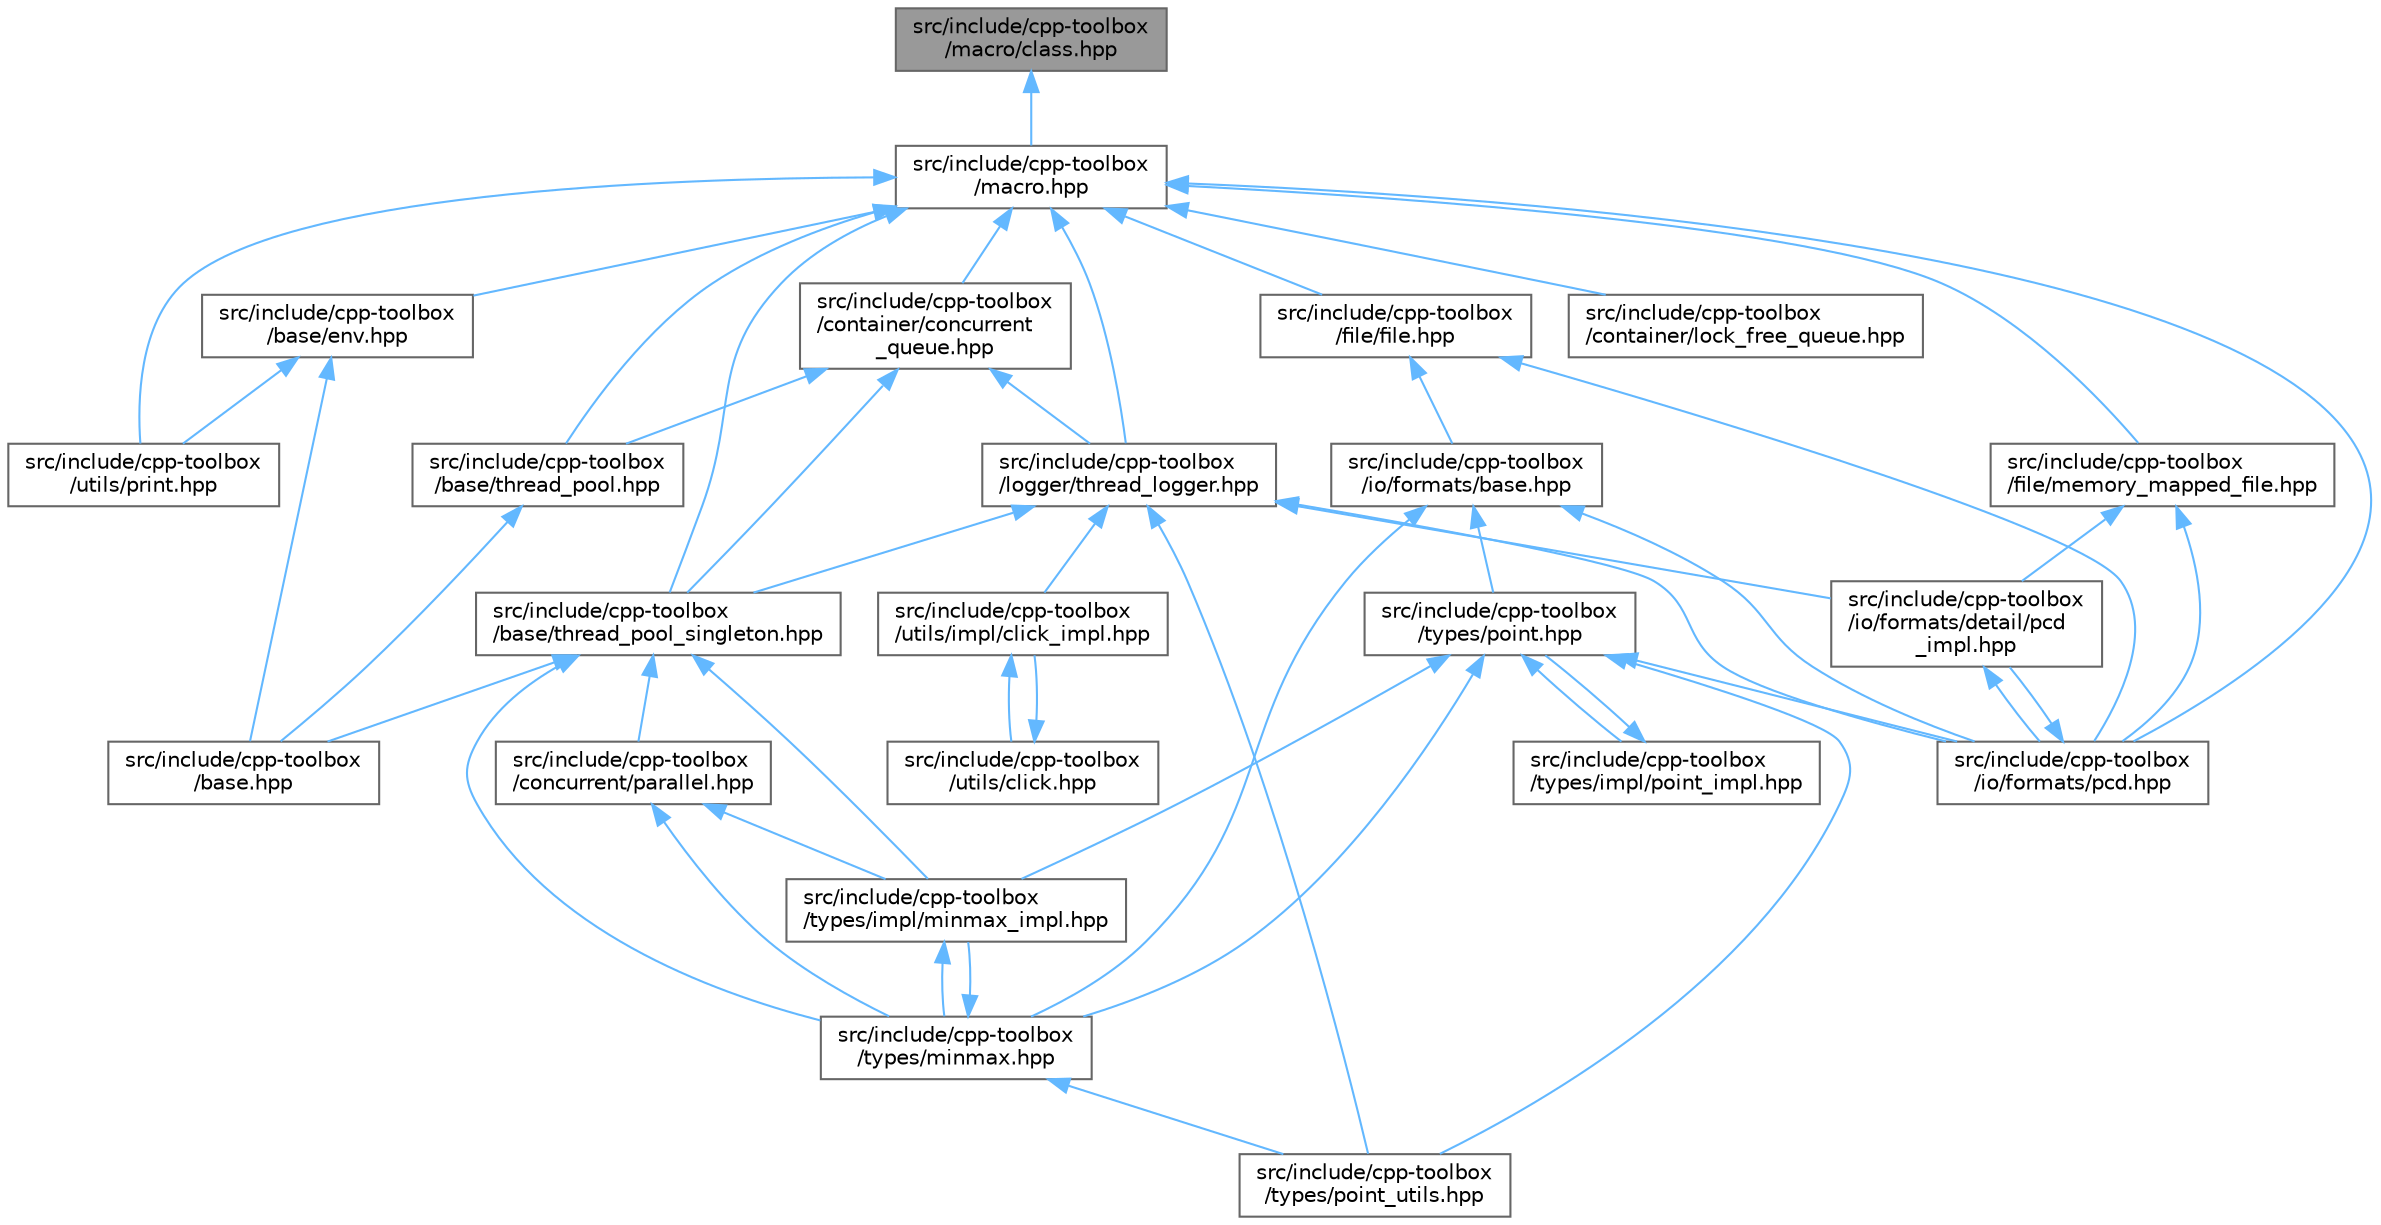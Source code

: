 digraph "src/include/cpp-toolbox/macro/class.hpp"
{
 // LATEX_PDF_SIZE
  bgcolor="transparent";
  edge [fontname=Helvetica,fontsize=10,labelfontname=Helvetica,labelfontsize=10];
  node [fontname=Helvetica,fontsize=10,shape=box,height=0.2,width=0.4];
  Node1 [id="Node000001",label="src/include/cpp-toolbox\l/macro/class.hpp",height=0.2,width=0.4,color="gray40", fillcolor="grey60", style="filled", fontcolor="black",tooltip=" "];
  Node1 -> Node2 [id="edge1_Node000001_Node000002",dir="back",color="steelblue1",style="solid",tooltip=" "];
  Node2 [id="Node000002",label="src/include/cpp-toolbox\l/macro.hpp",height=0.2,width=0.4,color="grey40", fillcolor="white", style="filled",URL="$macro_8hpp.html",tooltip="通用的编译器、平台、架构检测和实用宏定义 / Common macros for compiler, platform, architecture detection and utility macro..."];
  Node2 -> Node3 [id="edge2_Node000002_Node000003",dir="back",color="steelblue1",style="solid",tooltip=" "];
  Node3 [id="Node000003",label="src/include/cpp-toolbox\l/base/env.hpp",height=0.2,width=0.4,color="grey40", fillcolor="white", style="filled",URL="$env_8hpp.html",tooltip=" "];
  Node3 -> Node4 [id="edge3_Node000003_Node000004",dir="back",color="steelblue1",style="solid",tooltip=" "];
  Node4 [id="Node000004",label="src/include/cpp-toolbox\l/base.hpp",height=0.2,width=0.4,color="grey40", fillcolor="white", style="filled",URL="$base_8hpp.html",tooltip=" "];
  Node3 -> Node5 [id="edge4_Node000003_Node000005",dir="back",color="steelblue1",style="solid",tooltip=" "];
  Node5 [id="Node000005",label="src/include/cpp-toolbox\l/utils/print.hpp",height=0.2,width=0.4,color="grey40", fillcolor="white", style="filled",URL="$print_8hpp.html",tooltip=" "];
  Node2 -> Node6 [id="edge5_Node000002_Node000006",dir="back",color="steelblue1",style="solid",tooltip=" "];
  Node6 [id="Node000006",label="src/include/cpp-toolbox\l/base/thread_pool.hpp",height=0.2,width=0.4,color="grey40", fillcolor="white", style="filled",URL="$thread__pool_8hpp.html",tooltip=" "];
  Node6 -> Node4 [id="edge6_Node000006_Node000004",dir="back",color="steelblue1",style="solid",tooltip=" "];
  Node2 -> Node7 [id="edge7_Node000002_Node000007",dir="back",color="steelblue1",style="solid",tooltip=" "];
  Node7 [id="Node000007",label="src/include/cpp-toolbox\l/base/thread_pool_singleton.hpp",height=0.2,width=0.4,color="grey40", fillcolor="white", style="filled",URL="$thread__pool__singleton_8hpp.html",tooltip=" "];
  Node7 -> Node4 [id="edge8_Node000007_Node000004",dir="back",color="steelblue1",style="solid",tooltip=" "];
  Node7 -> Node8 [id="edge9_Node000007_Node000008",dir="back",color="steelblue1",style="solid",tooltip=" "];
  Node8 [id="Node000008",label="src/include/cpp-toolbox\l/concurrent/parallel.hpp",height=0.2,width=0.4,color="grey40", fillcolor="white", style="filled",URL="$parallel_8hpp.html",tooltip=" "];
  Node8 -> Node9 [id="edge10_Node000008_Node000009",dir="back",color="steelblue1",style="solid",tooltip=" "];
  Node9 [id="Node000009",label="src/include/cpp-toolbox\l/types/impl/minmax_impl.hpp",height=0.2,width=0.4,color="grey40", fillcolor="white", style="filled",URL="$minmax__impl_8hpp.html",tooltip=" "];
  Node9 -> Node10 [id="edge11_Node000009_Node000010",dir="back",color="steelblue1",style="solid",tooltip=" "];
  Node10 [id="Node000010",label="src/include/cpp-toolbox\l/types/minmax.hpp",height=0.2,width=0.4,color="grey40", fillcolor="white", style="filled",URL="$minmax_8hpp.html",tooltip=" "];
  Node10 -> Node9 [id="edge12_Node000010_Node000009",dir="back",color="steelblue1",style="solid",tooltip=" "];
  Node10 -> Node11 [id="edge13_Node000010_Node000011",dir="back",color="steelblue1",style="solid",tooltip=" "];
  Node11 [id="Node000011",label="src/include/cpp-toolbox\l/types/point_utils.hpp",height=0.2,width=0.4,color="grey40", fillcolor="white", style="filled",URL="$point__utils_8hpp.html",tooltip=" "];
  Node8 -> Node10 [id="edge14_Node000008_Node000010",dir="back",color="steelblue1",style="solid",tooltip=" "];
  Node7 -> Node9 [id="edge15_Node000007_Node000009",dir="back",color="steelblue1",style="solid",tooltip=" "];
  Node7 -> Node10 [id="edge16_Node000007_Node000010",dir="back",color="steelblue1",style="solid",tooltip=" "];
  Node2 -> Node12 [id="edge17_Node000002_Node000012",dir="back",color="steelblue1",style="solid",tooltip=" "];
  Node12 [id="Node000012",label="src/include/cpp-toolbox\l/container/concurrent\l_queue.hpp",height=0.2,width=0.4,color="grey40", fillcolor="white", style="filled",URL="$concurrent__queue_8hpp.html",tooltip=" "];
  Node12 -> Node6 [id="edge18_Node000012_Node000006",dir="back",color="steelblue1",style="solid",tooltip=" "];
  Node12 -> Node7 [id="edge19_Node000012_Node000007",dir="back",color="steelblue1",style="solid",tooltip=" "];
  Node12 -> Node13 [id="edge20_Node000012_Node000013",dir="back",color="steelblue1",style="solid",tooltip=" "];
  Node13 [id="Node000013",label="src/include/cpp-toolbox\l/logger/thread_logger.hpp",height=0.2,width=0.4,color="grey40", fillcolor="white", style="filled",URL="$thread__logger_8hpp.html",tooltip=" "];
  Node13 -> Node7 [id="edge21_Node000013_Node000007",dir="back",color="steelblue1",style="solid",tooltip=" "];
  Node13 -> Node14 [id="edge22_Node000013_Node000014",dir="back",color="steelblue1",style="solid",tooltip=" "];
  Node14 [id="Node000014",label="src/include/cpp-toolbox\l/io/formats/detail/pcd\l_impl.hpp",height=0.2,width=0.4,color="grey40", fillcolor="white", style="filled",URL="$pcd__impl_8hpp.html",tooltip="此文件包含 pcd_format_t 的模板实现/This file contains the template implementations for pcd_format_t"];
  Node14 -> Node15 [id="edge23_Node000014_Node000015",dir="back",color="steelblue1",style="solid",tooltip=" "];
  Node15 [id="Node000015",label="src/include/cpp-toolbox\l/io/formats/pcd.hpp",height=0.2,width=0.4,color="grey40", fillcolor="white", style="filled",URL="$pcd_8hpp.html",tooltip=" "];
  Node15 -> Node14 [id="edge24_Node000015_Node000014",dir="back",color="steelblue1",style="solid",tooltip=" "];
  Node13 -> Node15 [id="edge25_Node000013_Node000015",dir="back",color="steelblue1",style="solid",tooltip=" "];
  Node13 -> Node11 [id="edge26_Node000013_Node000011",dir="back",color="steelblue1",style="solid",tooltip=" "];
  Node13 -> Node16 [id="edge27_Node000013_Node000016",dir="back",color="steelblue1",style="solid",tooltip=" "];
  Node16 [id="Node000016",label="src/include/cpp-toolbox\l/utils/impl/click_impl.hpp",height=0.2,width=0.4,color="grey40", fillcolor="white", style="filled",URL="$click__impl_8hpp.html",tooltip=" "];
  Node16 -> Node17 [id="edge28_Node000016_Node000017",dir="back",color="steelblue1",style="solid",tooltip=" "];
  Node17 [id="Node000017",label="src/include/cpp-toolbox\l/utils/click.hpp",height=0.2,width=0.4,color="grey40", fillcolor="white", style="filled",URL="$click_8hpp.html",tooltip=" "];
  Node17 -> Node16 [id="edge29_Node000017_Node000016",dir="back",color="steelblue1",style="solid",tooltip=" "];
  Node2 -> Node18 [id="edge30_Node000002_Node000018",dir="back",color="steelblue1",style="solid",tooltip=" "];
  Node18 [id="Node000018",label="src/include/cpp-toolbox\l/container/lock_free_queue.hpp",height=0.2,width=0.4,color="grey40", fillcolor="white", style="filled",URL="$lock__free__queue_8hpp.html",tooltip=" "];
  Node2 -> Node19 [id="edge31_Node000002_Node000019",dir="back",color="steelblue1",style="solid",tooltip=" "];
  Node19 [id="Node000019",label="src/include/cpp-toolbox\l/file/file.hpp",height=0.2,width=0.4,color="grey40", fillcolor="white", style="filled",URL="$file_8hpp.html",tooltip=" "];
  Node19 -> Node20 [id="edge32_Node000019_Node000020",dir="back",color="steelblue1",style="solid",tooltip=" "];
  Node20 [id="Node000020",label="src/include/cpp-toolbox\l/io/formats/base.hpp",height=0.2,width=0.4,color="grey40", fillcolor="white", style="filled",URL="$io_2formats_2base_8hpp.html",tooltip=" "];
  Node20 -> Node15 [id="edge33_Node000020_Node000015",dir="back",color="steelblue1",style="solid",tooltip=" "];
  Node20 -> Node10 [id="edge34_Node000020_Node000010",dir="back",color="steelblue1",style="solid",tooltip=" "];
  Node20 -> Node21 [id="edge35_Node000020_Node000021",dir="back",color="steelblue1",style="solid",tooltip=" "];
  Node21 [id="Node000021",label="src/include/cpp-toolbox\l/types/point.hpp",height=0.2,width=0.4,color="grey40", fillcolor="white", style="filled",URL="$point_8hpp.html",tooltip=" "];
  Node21 -> Node15 [id="edge36_Node000021_Node000015",dir="back",color="steelblue1",style="solid",tooltip=" "];
  Node21 -> Node9 [id="edge37_Node000021_Node000009",dir="back",color="steelblue1",style="solid",tooltip=" "];
  Node21 -> Node22 [id="edge38_Node000021_Node000022",dir="back",color="steelblue1",style="solid",tooltip=" "];
  Node22 [id="Node000022",label="src/include/cpp-toolbox\l/types/impl/point_impl.hpp",height=0.2,width=0.4,color="grey40", fillcolor="white", style="filled",URL="$point__impl_8hpp.html",tooltip=" "];
  Node22 -> Node21 [id="edge39_Node000022_Node000021",dir="back",color="steelblue1",style="solid",tooltip=" "];
  Node21 -> Node10 [id="edge40_Node000021_Node000010",dir="back",color="steelblue1",style="solid",tooltip=" "];
  Node21 -> Node11 [id="edge41_Node000021_Node000011",dir="back",color="steelblue1",style="solid",tooltip=" "];
  Node19 -> Node15 [id="edge42_Node000019_Node000015",dir="back",color="steelblue1",style="solid",tooltip=" "];
  Node2 -> Node23 [id="edge43_Node000002_Node000023",dir="back",color="steelblue1",style="solid",tooltip=" "];
  Node23 [id="Node000023",label="src/include/cpp-toolbox\l/file/memory_mapped_file.hpp",height=0.2,width=0.4,color="grey40", fillcolor="white", style="filled",URL="$memory__mapped__file_8hpp.html",tooltip=" "];
  Node23 -> Node14 [id="edge44_Node000023_Node000014",dir="back",color="steelblue1",style="solid",tooltip=" "];
  Node23 -> Node15 [id="edge45_Node000023_Node000015",dir="back",color="steelblue1",style="solid",tooltip=" "];
  Node2 -> Node15 [id="edge46_Node000002_Node000015",dir="back",color="steelblue1",style="solid",tooltip=" "];
  Node2 -> Node13 [id="edge47_Node000002_Node000013",dir="back",color="steelblue1",style="solid",tooltip=" "];
  Node2 -> Node5 [id="edge48_Node000002_Node000005",dir="back",color="steelblue1",style="solid",tooltip=" "];
}
